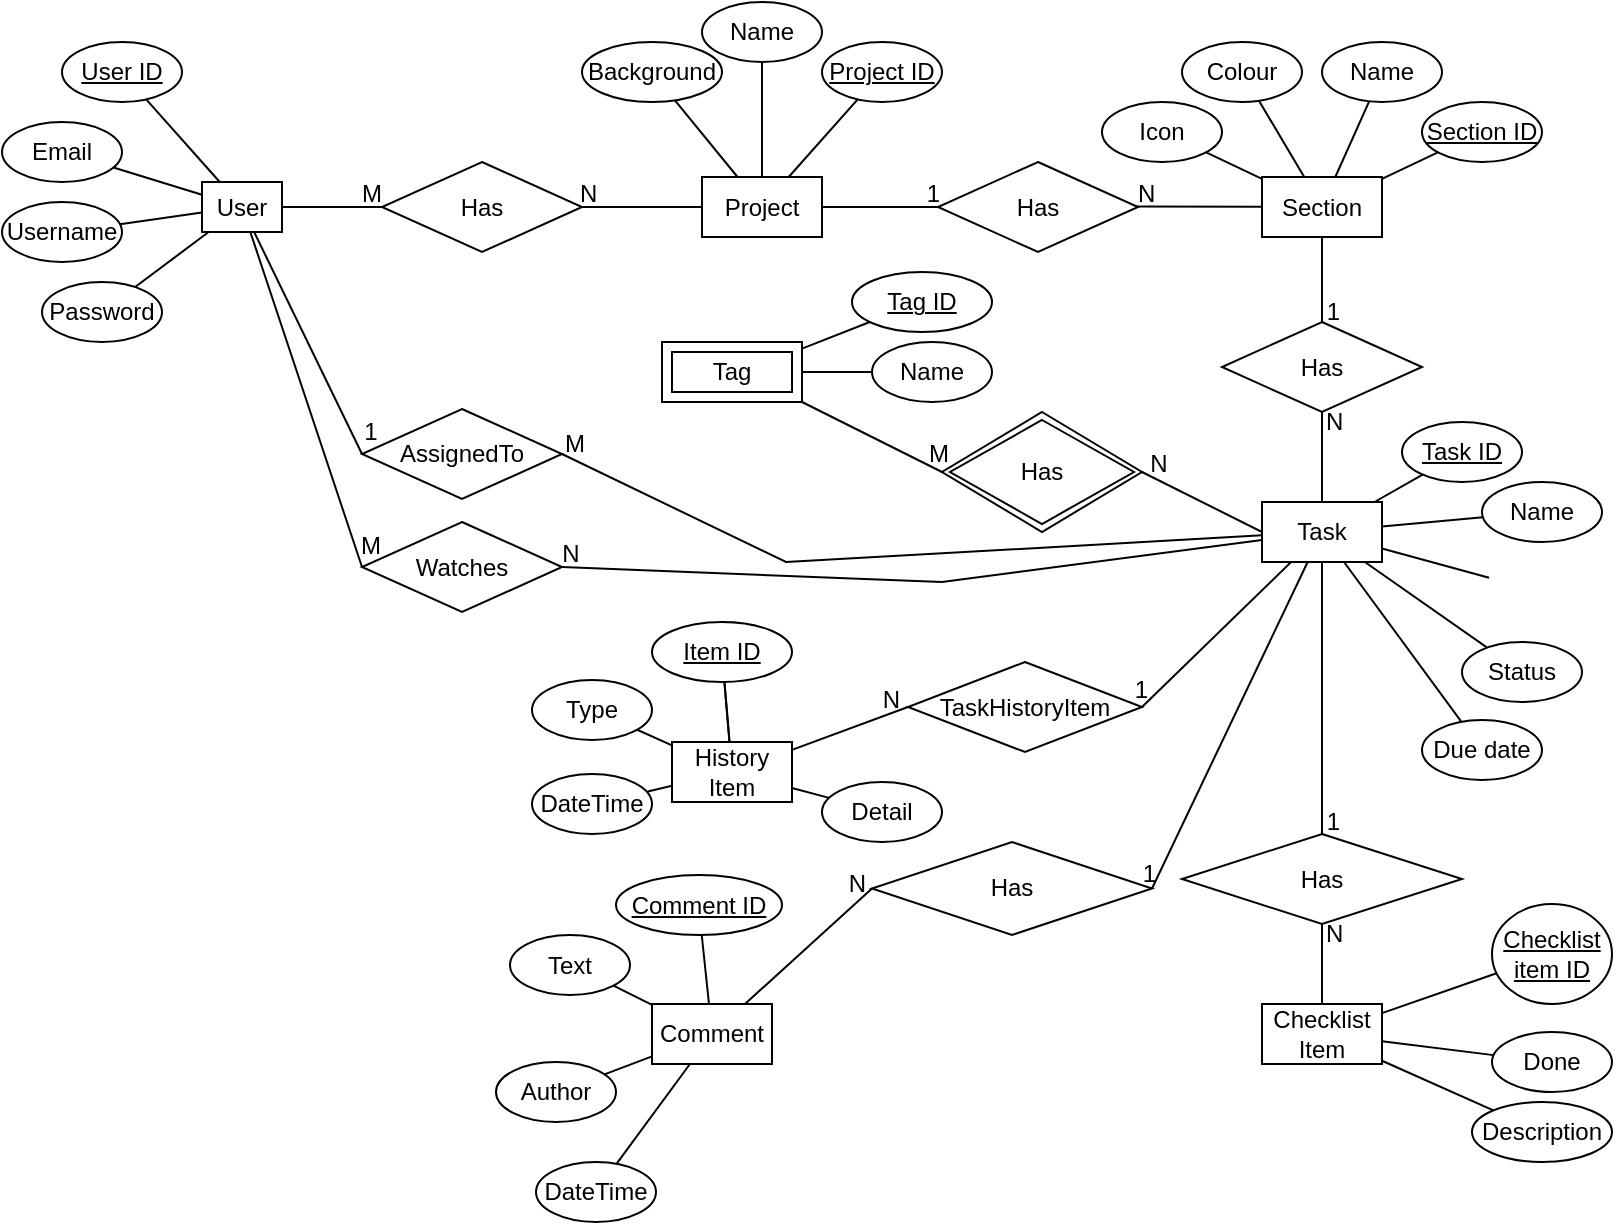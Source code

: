 <mxfile version="15.8.3" type="device"><diagram id="kwYjV5A7UHHbEr7jlPp7" name="Page-1"><mxGraphModel dx="900" dy="856" grid="1" gridSize="10" guides="1" tooltips="1" connect="1" arrows="1" fold="1" page="1" pageScale="1" pageWidth="827" pageHeight="1169" math="0" shadow="0"><root><mxCell id="0"/><mxCell id="1" parent="0"/><mxCell id="SN4RVY51SsA4p3SJtHPb-115" style="edgeStyle=none;rounded=0;orthogonalLoop=1;jettySize=auto;html=1;endArrow=none;endFill=0;entryX=0;entryY=0.5;entryDx=0;entryDy=0;" edge="1" parent="1" source="SN4RVY51SsA4p3SJtHPb-1" target="SN4RVY51SsA4p3SJtHPb-102"><mxGeometry relative="1" as="geometry"/></mxCell><mxCell id="SN4RVY51SsA4p3SJtHPb-1" value="User" style="rounded=0;whiteSpace=wrap;html=1;" vertex="1" parent="1"><mxGeometry x="108" y="130" width="40" height="25" as="geometry"/></mxCell><mxCell id="SN4RVY51SsA4p3SJtHPb-85" style="edgeStyle=none;rounded=0;orthogonalLoop=1;jettySize=auto;html=1;endArrow=none;endFill=0;" edge="1" parent="1" source="SN4RVY51SsA4p3SJtHPb-2" target="SN4RVY51SsA4p3SJtHPb-1"><mxGeometry relative="1" as="geometry"/></mxCell><mxCell id="SN4RVY51SsA4p3SJtHPb-2" value="Username" style="ellipse;whiteSpace=wrap;html=1;" vertex="1" parent="1"><mxGeometry x="8" y="140" width="60" height="30" as="geometry"/></mxCell><mxCell id="SN4RVY51SsA4p3SJtHPb-86" style="edgeStyle=none;rounded=0;orthogonalLoop=1;jettySize=auto;html=1;endArrow=none;endFill=0;" edge="1" parent="1" source="SN4RVY51SsA4p3SJtHPb-4" target="SN4RVY51SsA4p3SJtHPb-1"><mxGeometry relative="1" as="geometry"/></mxCell><mxCell id="SN4RVY51SsA4p3SJtHPb-4" value="Password" style="ellipse;whiteSpace=wrap;html=1;" vertex="1" parent="1"><mxGeometry x="28" y="180" width="60" height="30" as="geometry"/></mxCell><mxCell id="SN4RVY51SsA4p3SJtHPb-84" style="edgeStyle=none;rounded=0;orthogonalLoop=1;jettySize=auto;html=1;endArrow=none;endFill=0;" edge="1" parent="1" source="SN4RVY51SsA4p3SJtHPb-6" target="SN4RVY51SsA4p3SJtHPb-1"><mxGeometry relative="1" as="geometry"/></mxCell><mxCell id="SN4RVY51SsA4p3SJtHPb-6" value="Email" style="ellipse;whiteSpace=wrap;html=1;" vertex="1" parent="1"><mxGeometry x="8" y="100" width="60" height="30" as="geometry"/></mxCell><mxCell id="SN4RVY51SsA4p3SJtHPb-83" style="edgeStyle=none;rounded=0;orthogonalLoop=1;jettySize=auto;html=1;endArrow=none;endFill=0;" edge="1" parent="1" source="SN4RVY51SsA4p3SJtHPb-9" target="SN4RVY51SsA4p3SJtHPb-1"><mxGeometry relative="1" as="geometry"/></mxCell><mxCell id="SN4RVY51SsA4p3SJtHPb-9" value="User ID" style="ellipse;whiteSpace=wrap;html=1;fontStyle=4" vertex="1" parent="1"><mxGeometry x="38" y="60" width="60" height="30" as="geometry"/></mxCell><mxCell id="SN4RVY51SsA4p3SJtHPb-41" style="edgeStyle=none;rounded=0;orthogonalLoop=1;jettySize=auto;html=1;endArrow=none;endFill=0;entryX=0;entryY=0.5;entryDx=0;entryDy=0;" edge="1" parent="1" source="SN4RVY51SsA4p3SJtHPb-11" target="SN4RVY51SsA4p3SJtHPb-37"><mxGeometry relative="1" as="geometry"><mxPoint x="438" y="142.5" as="targetPoint"/></mxGeometry></mxCell><mxCell id="SN4RVY51SsA4p3SJtHPb-11" value="Project" style="rounded=0;whiteSpace=wrap;html=1;" vertex="1" parent="1"><mxGeometry x="358" y="127.5" width="60" height="30" as="geometry"/></mxCell><mxCell id="SN4RVY51SsA4p3SJtHPb-82" style="edgeStyle=none;rounded=0;orthogonalLoop=1;jettySize=auto;html=1;endArrow=none;endFill=0;" edge="1" parent="1" source="SN4RVY51SsA4p3SJtHPb-12" target="SN4RVY51SsA4p3SJtHPb-11"><mxGeometry relative="1" as="geometry"/></mxCell><mxCell id="SN4RVY51SsA4p3SJtHPb-12" value="Project ID" style="ellipse;whiteSpace=wrap;html=1;fontStyle=4" vertex="1" parent="1"><mxGeometry x="418" y="60" width="60" height="30" as="geometry"/></mxCell><mxCell id="SN4RVY51SsA4p3SJtHPb-80" style="edgeStyle=none;rounded=0;orthogonalLoop=1;jettySize=auto;html=1;endArrow=none;endFill=0;" edge="1" parent="1" source="SN4RVY51SsA4p3SJtHPb-14" target="SN4RVY51SsA4p3SJtHPb-11"><mxGeometry relative="1" as="geometry"/></mxCell><mxCell id="SN4RVY51SsA4p3SJtHPb-14" value="Name" style="ellipse;whiteSpace=wrap;html=1;fontStyle=0" vertex="1" parent="1"><mxGeometry x="358" y="40" width="60" height="30" as="geometry"/></mxCell><mxCell id="SN4RVY51SsA4p3SJtHPb-81" style="edgeStyle=none;rounded=0;orthogonalLoop=1;jettySize=auto;html=1;endArrow=none;endFill=0;" edge="1" parent="1" source="SN4RVY51SsA4p3SJtHPb-16" target="SN4RVY51SsA4p3SJtHPb-11"><mxGeometry relative="1" as="geometry"/></mxCell><mxCell id="SN4RVY51SsA4p3SJtHPb-16" value="Background" style="ellipse;whiteSpace=wrap;html=1;fontStyle=0" vertex="1" parent="1"><mxGeometry x="298" y="60" width="70" height="30" as="geometry"/></mxCell><mxCell id="SN4RVY51SsA4p3SJtHPb-43" style="edgeStyle=none;rounded=0;orthogonalLoop=1;jettySize=auto;html=1;endArrow=none;endFill=0;entryX=0.988;entryY=0.495;entryDx=0;entryDy=0;entryPerimeter=0;" edge="1" parent="1" source="SN4RVY51SsA4p3SJtHPb-20" target="SN4RVY51SsA4p3SJtHPb-37"><mxGeometry relative="1" as="geometry"><mxPoint x="578.0" y="150.0" as="targetPoint"/></mxGeometry></mxCell><mxCell id="SN4RVY51SsA4p3SJtHPb-47" style="edgeStyle=none;rounded=0;orthogonalLoop=1;jettySize=auto;html=1;entryX=0.5;entryY=0;entryDx=0;entryDy=0;endArrow=none;endFill=0;" edge="1" parent="1" source="SN4RVY51SsA4p3SJtHPb-20" target="SN4RVY51SsA4p3SJtHPb-46"><mxGeometry relative="1" as="geometry"/></mxCell><mxCell id="SN4RVY51SsA4p3SJtHPb-20" value="Section" style="rounded=0;whiteSpace=wrap;html=1;" vertex="1" parent="1"><mxGeometry x="638" y="127.5" width="60" height="30" as="geometry"/></mxCell><mxCell id="SN4RVY51SsA4p3SJtHPb-22" style="edgeStyle=none;rounded=0;orthogonalLoop=1;jettySize=auto;html=1;entryX=1;entryY=0.5;entryDx=0;entryDy=0;endArrow=none;endFill=0;" edge="1" parent="1" source="SN4RVY51SsA4p3SJtHPb-21" target="SN4RVY51SsA4p3SJtHPb-1"><mxGeometry relative="1" as="geometry"/></mxCell><mxCell id="SN4RVY51SsA4p3SJtHPb-23" style="edgeStyle=none;rounded=0;orthogonalLoop=1;jettySize=auto;html=1;entryX=0;entryY=0.5;entryDx=0;entryDy=0;endArrow=none;endFill=0;" edge="1" parent="1" source="SN4RVY51SsA4p3SJtHPb-21" target="SN4RVY51SsA4p3SJtHPb-11"><mxGeometry relative="1" as="geometry"/></mxCell><mxCell id="SN4RVY51SsA4p3SJtHPb-21" value="Has" style="rhombus;whiteSpace=wrap;html=1;perimeterSpacing=0;" vertex="1" parent="1"><mxGeometry x="198" y="120" width="100" height="45" as="geometry"/></mxCell><mxCell id="SN4RVY51SsA4p3SJtHPb-24" value="M" style="text;html=1;align=right;verticalAlign=middle;resizable=0;points=[];autosize=1;strokeColor=none;fillColor=none;" vertex="1" parent="1"><mxGeometry x="169" y="125.5" width="30" height="20" as="geometry"/></mxCell><mxCell id="SN4RVY51SsA4p3SJtHPb-25" value="N" style="text;html=1;align=left;verticalAlign=middle;resizable=0;points=[];autosize=1;strokeColor=none;fillColor=none;" vertex="1" parent="1"><mxGeometry x="295" y="126" width="20" height="20" as="geometry"/></mxCell><mxCell id="SN4RVY51SsA4p3SJtHPb-76" style="edgeStyle=none;rounded=0;orthogonalLoop=1;jettySize=auto;html=1;endArrow=none;endFill=0;" edge="1" parent="1" source="SN4RVY51SsA4p3SJtHPb-28" target="SN4RVY51SsA4p3SJtHPb-20"><mxGeometry relative="1" as="geometry"/></mxCell><mxCell id="SN4RVY51SsA4p3SJtHPb-28" value="Section ID" style="ellipse;whiteSpace=wrap;html=1;fontStyle=4" vertex="1" parent="1"><mxGeometry x="718" y="90" width="60" height="30" as="geometry"/></mxCell><mxCell id="SN4RVY51SsA4p3SJtHPb-77" style="edgeStyle=none;rounded=0;orthogonalLoop=1;jettySize=auto;html=1;endArrow=none;endFill=0;" edge="1" parent="1" source="SN4RVY51SsA4p3SJtHPb-29" target="SN4RVY51SsA4p3SJtHPb-20"><mxGeometry relative="1" as="geometry"/></mxCell><mxCell id="SN4RVY51SsA4p3SJtHPb-29" value="Name" style="ellipse;whiteSpace=wrap;html=1;fontStyle=0" vertex="1" parent="1"><mxGeometry x="668" y="60" width="60" height="30" as="geometry"/></mxCell><mxCell id="SN4RVY51SsA4p3SJtHPb-78" style="edgeStyle=none;rounded=0;orthogonalLoop=1;jettySize=auto;html=1;endArrow=none;endFill=0;" edge="1" parent="1" source="SN4RVY51SsA4p3SJtHPb-31" target="SN4RVY51SsA4p3SJtHPb-20"><mxGeometry relative="1" as="geometry"/></mxCell><mxCell id="SN4RVY51SsA4p3SJtHPb-31" value="Colour" style="ellipse;whiteSpace=wrap;html=1;fontStyle=0" vertex="1" parent="1"><mxGeometry x="598" y="60" width="60" height="30" as="geometry"/></mxCell><mxCell id="SN4RVY51SsA4p3SJtHPb-79" style="edgeStyle=none;rounded=0;orthogonalLoop=1;jettySize=auto;html=1;endArrow=none;endFill=0;" edge="1" parent="1" source="SN4RVY51SsA4p3SJtHPb-32" target="SN4RVY51SsA4p3SJtHPb-20"><mxGeometry relative="1" as="geometry"/></mxCell><mxCell id="SN4RVY51SsA4p3SJtHPb-32" value="Icon" style="ellipse;whiteSpace=wrap;html=1;fontStyle=0" vertex="1" parent="1"><mxGeometry x="558" y="90" width="60" height="30" as="geometry"/></mxCell><mxCell id="SN4RVY51SsA4p3SJtHPb-37" value="Has" style="rhombus;whiteSpace=wrap;html=1;perimeterSpacing=0;" vertex="1" parent="1"><mxGeometry x="476" y="120" width="100" height="45" as="geometry"/></mxCell><mxCell id="SN4RVY51SsA4p3SJtHPb-38" value="1" style="text;html=1;align=right;verticalAlign=middle;resizable=0;points=[];autosize=1;strokeColor=none;fillColor=none;" vertex="1" parent="1"><mxGeometry x="458" y="126" width="20" height="20" as="geometry"/></mxCell><mxCell id="SN4RVY51SsA4p3SJtHPb-39" value="N" style="text;html=1;align=left;verticalAlign=middle;resizable=0;points=[];autosize=1;strokeColor=none;fillColor=none;" vertex="1" parent="1"><mxGeometry x="574" y="125.5" width="20" height="20" as="geometry"/></mxCell><mxCell id="SN4RVY51SsA4p3SJtHPb-66" style="edgeStyle=none;rounded=0;orthogonalLoop=1;jettySize=auto;html=1;endArrow=none;endFill=0;" edge="1" parent="1" source="SN4RVY51SsA4p3SJtHPb-44" target="SN4RVY51SsA4p3SJtHPb-63"><mxGeometry relative="1" as="geometry"/></mxCell><mxCell id="SN4RVY51SsA4p3SJtHPb-112" style="edgeStyle=none;rounded=0;orthogonalLoop=1;jettySize=auto;html=1;entryX=1;entryY=0.5;entryDx=0;entryDy=0;endArrow=none;endFill=0;" edge="1" parent="1" source="SN4RVY51SsA4p3SJtHPb-44" target="SN4RVY51SsA4p3SJtHPb-102"><mxGeometry relative="1" as="geometry"><Array as="points"><mxPoint x="478" y="330"/></Array></mxGeometry></mxCell><mxCell id="SN4RVY51SsA4p3SJtHPb-125" style="edgeStyle=none;rounded=0;orthogonalLoop=1;jettySize=auto;html=1;entryX=1;entryY=0.5;entryDx=0;entryDy=0;endArrow=none;endFill=0;" edge="1" parent="1" source="SN4RVY51SsA4p3SJtHPb-44" target="SN4RVY51SsA4p3SJtHPb-123"><mxGeometry relative="1" as="geometry"/></mxCell><mxCell id="SN4RVY51SsA4p3SJtHPb-153" style="edgeStyle=none;rounded=0;orthogonalLoop=1;jettySize=auto;html=1;endArrow=none;endFill=0;entryX=1;entryY=0.5;entryDx=0;entryDy=0;" edge="1" parent="1" source="SN4RVY51SsA4p3SJtHPb-44" target="SN4RVY51SsA4p3SJtHPb-152"><mxGeometry relative="1" as="geometry"><Array as="points"><mxPoint x="400" y="320"/></Array></mxGeometry></mxCell><mxCell id="SN4RVY51SsA4p3SJtHPb-44" value="Task" style="rounded=0;whiteSpace=wrap;html=1;" vertex="1" parent="1"><mxGeometry x="638" y="290" width="60" height="30" as="geometry"/></mxCell><mxCell id="SN4RVY51SsA4p3SJtHPb-48" style="edgeStyle=none;rounded=0;orthogonalLoop=1;jettySize=auto;html=1;entryX=0.5;entryY=0;entryDx=0;entryDy=0;endArrow=none;endFill=0;" edge="1" parent="1" source="SN4RVY51SsA4p3SJtHPb-46" target="SN4RVY51SsA4p3SJtHPb-44"><mxGeometry relative="1" as="geometry"/></mxCell><mxCell id="SN4RVY51SsA4p3SJtHPb-46" value="Has" style="rhombus;whiteSpace=wrap;html=1;perimeterSpacing=0;" vertex="1" parent="1"><mxGeometry x="618" y="200" width="100" height="45" as="geometry"/></mxCell><mxCell id="SN4RVY51SsA4p3SJtHPb-49" value="1" style="text;html=1;align=right;verticalAlign=middle;resizable=0;points=[];autosize=1;strokeColor=none;fillColor=none;" vertex="1" parent="1"><mxGeometry x="658" y="185" width="20" height="20" as="geometry"/></mxCell><mxCell id="SN4RVY51SsA4p3SJtHPb-50" value="N" style="text;html=1;align=left;verticalAlign=middle;resizable=0;points=[];autosize=1;strokeColor=none;fillColor=none;" vertex="1" parent="1"><mxGeometry x="668" y="240" width="20" height="20" as="geometry"/></mxCell><mxCell id="SN4RVY51SsA4p3SJtHPb-75" style="edgeStyle=none;rounded=0;orthogonalLoop=1;jettySize=auto;html=1;endArrow=none;endFill=0;" edge="1" parent="1" source="SN4RVY51SsA4p3SJtHPb-51" target="SN4RVY51SsA4p3SJtHPb-44"><mxGeometry relative="1" as="geometry"/></mxCell><mxCell id="SN4RVY51SsA4p3SJtHPb-51" value="Task ID" style="ellipse;whiteSpace=wrap;html=1;fontStyle=4" vertex="1" parent="1"><mxGeometry x="708" y="250" width="60" height="30" as="geometry"/></mxCell><mxCell id="SN4RVY51SsA4p3SJtHPb-74" style="edgeStyle=none;rounded=0;orthogonalLoop=1;jettySize=auto;html=1;endArrow=none;endFill=0;" edge="1" parent="1" source="SN4RVY51SsA4p3SJtHPb-53" target="SN4RVY51SsA4p3SJtHPb-44"><mxGeometry relative="1" as="geometry"/></mxCell><mxCell id="SN4RVY51SsA4p3SJtHPb-53" value="Name" style="ellipse;whiteSpace=wrap;html=1;fontStyle=0" vertex="1" parent="1"><mxGeometry x="748" y="280" width="60" height="30" as="geometry"/></mxCell><mxCell id="SN4RVY51SsA4p3SJtHPb-73" style="edgeStyle=none;rounded=0;orthogonalLoop=1;jettySize=auto;html=1;endArrow=none;endFill=0;" edge="1" parent="1" target="SN4RVY51SsA4p3SJtHPb-44"><mxGeometry relative="1" as="geometry"><mxPoint x="751.556" y="327.917" as="sourcePoint"/></mxGeometry></mxCell><mxCell id="SN4RVY51SsA4p3SJtHPb-62" style="edgeStyle=none;rounded=0;orthogonalLoop=1;jettySize=auto;html=1;endArrow=none;endFill=0;" edge="1" parent="1" source="SN4RVY51SsA4p3SJtHPb-56" target="SN4RVY51SsA4p3SJtHPb-44"><mxGeometry relative="1" as="geometry"/></mxCell><mxCell id="SN4RVY51SsA4p3SJtHPb-56" value="Status" style="ellipse;whiteSpace=wrap;html=1;fontStyle=0" vertex="1" parent="1"><mxGeometry x="738" y="360" width="60" height="30" as="geometry"/></mxCell><mxCell id="SN4RVY51SsA4p3SJtHPb-67" style="edgeStyle=none;rounded=0;orthogonalLoop=1;jettySize=auto;html=1;endArrow=none;endFill=0;" edge="1" parent="1" source="SN4RVY51SsA4p3SJtHPb-57" target="SN4RVY51SsA4p3SJtHPb-63"><mxGeometry relative="1" as="geometry"/></mxCell><mxCell id="SN4RVY51SsA4p3SJtHPb-57" value="Checklist Item" style="rounded=0;whiteSpace=wrap;html=1;" vertex="1" parent="1"><mxGeometry x="638" y="541" width="60" height="30" as="geometry"/></mxCell><mxCell id="SN4RVY51SsA4p3SJtHPb-97" style="edgeStyle=none;rounded=0;orthogonalLoop=1;jettySize=auto;html=1;entryX=0;entryY=0.5;entryDx=0;entryDy=0;endArrow=none;endFill=0;" edge="1" parent="1" target="SN4RVY51SsA4p3SJtHPb-109"><mxGeometry relative="1" as="geometry"><mxPoint x="408" y="240" as="sourcePoint"/><mxPoint x="478" y="274" as="targetPoint"/></mxGeometry></mxCell><mxCell id="SN4RVY51SsA4p3SJtHPb-124" style="edgeStyle=none;rounded=0;orthogonalLoop=1;jettySize=auto;html=1;entryX=0;entryY=0.5;entryDx=0;entryDy=0;endArrow=none;endFill=0;" edge="1" parent="1" source="SN4RVY51SsA4p3SJtHPb-60" target="SN4RVY51SsA4p3SJtHPb-123"><mxGeometry relative="1" as="geometry"/></mxCell><mxCell id="SN4RVY51SsA4p3SJtHPb-135" style="edgeStyle=none;rounded=0;orthogonalLoop=1;jettySize=auto;html=1;endArrow=none;endFill=0;" edge="1" parent="1" source="SN4RVY51SsA4p3SJtHPb-60" target="SN4RVY51SsA4p3SJtHPb-121"><mxGeometry relative="1" as="geometry"/></mxCell><mxCell id="SN4RVY51SsA4p3SJtHPb-60" value="History Item" style="rounded=0;whiteSpace=wrap;html=1;" vertex="1" parent="1"><mxGeometry x="343" y="410" width="60" height="30" as="geometry"/></mxCell><mxCell id="SN4RVY51SsA4p3SJtHPb-63" value="Has" style="rhombus;whiteSpace=wrap;html=1;perimeterSpacing=0;" vertex="1" parent="1"><mxGeometry x="598" y="456" width="140" height="45" as="geometry"/></mxCell><mxCell id="SN4RVY51SsA4p3SJtHPb-64" value="1" style="text;html=1;align=right;verticalAlign=middle;resizable=0;points=[];autosize=1;strokeColor=none;fillColor=none;" vertex="1" parent="1"><mxGeometry x="658" y="440" width="20" height="20" as="geometry"/></mxCell><mxCell id="SN4RVY51SsA4p3SJtHPb-65" value="N" style="text;html=1;align=left;verticalAlign=middle;resizable=0;points=[];autosize=1;strokeColor=none;fillColor=none;" vertex="1" parent="1"><mxGeometry x="668" y="496" width="20" height="20" as="geometry"/></mxCell><mxCell id="SN4RVY51SsA4p3SJtHPb-69" style="edgeStyle=none;rounded=0;orthogonalLoop=1;jettySize=auto;html=1;endArrow=none;endFill=0;" edge="1" parent="1" source="SN4RVY51SsA4p3SJtHPb-68" target="SN4RVY51SsA4p3SJtHPb-57"><mxGeometry relative="1" as="geometry"/></mxCell><mxCell id="SN4RVY51SsA4p3SJtHPb-68" value="Checklist item ID" style="ellipse;whiteSpace=wrap;html=1;fontStyle=4" vertex="1" parent="1"><mxGeometry x="753" y="491" width="60" height="50" as="geometry"/></mxCell><mxCell id="SN4RVY51SsA4p3SJtHPb-71" style="edgeStyle=none;rounded=0;orthogonalLoop=1;jettySize=auto;html=1;endArrow=none;endFill=0;" edge="1" parent="1" source="SN4RVY51SsA4p3SJtHPb-70" target="SN4RVY51SsA4p3SJtHPb-57"><mxGeometry relative="1" as="geometry"/></mxCell><mxCell id="SN4RVY51SsA4p3SJtHPb-70" value="Done" style="ellipse;whiteSpace=wrap;html=1;fontStyle=0" vertex="1" parent="1"><mxGeometry x="753" y="555" width="60" height="30" as="geometry"/></mxCell><mxCell id="SN4RVY51SsA4p3SJtHPb-89" style="edgeStyle=none;rounded=0;orthogonalLoop=1;jettySize=auto;html=1;endArrow=none;endFill=0;" edge="1" parent="1" source="SN4RVY51SsA4p3SJtHPb-88" target="SN4RVY51SsA4p3SJtHPb-57"><mxGeometry relative="1" as="geometry"/></mxCell><mxCell id="SN4RVY51SsA4p3SJtHPb-88" value="Description" style="ellipse;whiteSpace=wrap;html=1;fontStyle=0" vertex="1" parent="1"><mxGeometry x="743" y="590" width="70" height="30" as="geometry"/></mxCell><mxCell id="SN4RVY51SsA4p3SJtHPb-91" style="edgeStyle=none;rounded=0;orthogonalLoop=1;jettySize=auto;html=1;endArrow=none;endFill=0;" edge="1" parent="1" source="SN4RVY51SsA4p3SJtHPb-90"><mxGeometry relative="1" as="geometry"><mxPoint x="408" y="213.333" as="targetPoint"/></mxGeometry></mxCell><mxCell id="SN4RVY51SsA4p3SJtHPb-90" value="Tag ID" style="ellipse;whiteSpace=wrap;html=1;align=center;verticalAlign=middle;fontStyle=4" vertex="1" parent="1"><mxGeometry x="433" y="175" width="70" height="30" as="geometry"/></mxCell><mxCell id="SN4RVY51SsA4p3SJtHPb-93" style="edgeStyle=none;rounded=0;orthogonalLoop=1;jettySize=auto;html=1;endArrow=none;endFill=0;" edge="1" parent="1" source="SN4RVY51SsA4p3SJtHPb-92"><mxGeometry relative="1" as="geometry"><mxPoint x="408" y="225" as="targetPoint"/></mxGeometry></mxCell><mxCell id="SN4RVY51SsA4p3SJtHPb-92" value="Name" style="ellipse;whiteSpace=wrap;html=1;fontStyle=0" vertex="1" parent="1"><mxGeometry x="443" y="210" width="60" height="30" as="geometry"/></mxCell><mxCell id="SN4RVY51SsA4p3SJtHPb-98" style="edgeStyle=none;rounded=0;orthogonalLoop=1;jettySize=auto;html=1;entryX=0;entryY=0.5;entryDx=0;entryDy=0;endArrow=none;endFill=0;exitX=1;exitY=0.5;exitDx=0;exitDy=0;" edge="1" parent="1" source="SN4RVY51SsA4p3SJtHPb-109" target="SN4RVY51SsA4p3SJtHPb-44"><mxGeometry relative="1" as="geometry"><mxPoint x="578" y="274" as="sourcePoint"/></mxGeometry></mxCell><mxCell id="SN4RVY51SsA4p3SJtHPb-99" value="M" style="text;html=1;align=center;verticalAlign=middle;resizable=0;points=[];autosize=1;strokeColor=none;fillColor=none;" vertex="1" parent="1"><mxGeometry x="461" y="256" width="30" height="20" as="geometry"/></mxCell><mxCell id="SN4RVY51SsA4p3SJtHPb-100" value="N" style="text;html=1;align=center;verticalAlign=middle;resizable=0;points=[];autosize=1;strokeColor=none;fillColor=none;" vertex="1" parent="1"><mxGeometry x="576" y="261" width="20" height="20" as="geometry"/></mxCell><mxCell id="SN4RVY51SsA4p3SJtHPb-102" value="Watches" style="rhombus;whiteSpace=wrap;html=1;perimeterSpacing=0;" vertex="1" parent="1"><mxGeometry x="188" y="300" width="100" height="45" as="geometry"/></mxCell><mxCell id="SN4RVY51SsA4p3SJtHPb-109" value="Has" style="shape=rhombus;double=1;perimeter=rhombusPerimeter;whiteSpace=wrap;html=1;align=center;rounded=0;shadow=0;sketch=0;fillColor=default;" vertex="1" parent="1"><mxGeometry x="478" y="245" width="100" height="60" as="geometry"/></mxCell><mxCell id="SN4RVY51SsA4p3SJtHPb-110" value="Tag" style="shape=ext;margin=3;double=1;whiteSpace=wrap;html=1;align=center;rounded=0;shadow=0;sketch=0;fillColor=default;fixDash=0;" vertex="1" parent="1"><mxGeometry x="338" y="210" width="70" height="30" as="geometry"/></mxCell><mxCell id="SN4RVY51SsA4p3SJtHPb-116" value="M" style="text;html=1;align=center;verticalAlign=middle;resizable=0;points=[];autosize=1;strokeColor=none;fillColor=none;" vertex="1" parent="1"><mxGeometry x="177" y="302" width="30" height="20" as="geometry"/></mxCell><mxCell id="SN4RVY51SsA4p3SJtHPb-117" value="N" style="text;html=1;align=center;verticalAlign=middle;resizable=0;points=[];autosize=1;strokeColor=none;fillColor=none;" vertex="1" parent="1"><mxGeometry x="282" y="306" width="20" height="20" as="geometry"/></mxCell><mxCell id="SN4RVY51SsA4p3SJtHPb-122" style="edgeStyle=none;rounded=0;orthogonalLoop=1;jettySize=auto;html=1;endArrow=none;endFill=0;" edge="1" parent="1" source="SN4RVY51SsA4p3SJtHPb-121" target="SN4RVY51SsA4p3SJtHPb-60"><mxGeometry relative="1" as="geometry"/></mxCell><mxCell id="SN4RVY51SsA4p3SJtHPb-121" value="Item ID" style="ellipse;whiteSpace=wrap;html=1;align=center;verticalAlign=middle;fontStyle=4" vertex="1" parent="1"><mxGeometry x="333" y="350" width="70" height="30" as="geometry"/></mxCell><mxCell id="SN4RVY51SsA4p3SJtHPb-123" value="TaskHistoryItem" style="rhombus;whiteSpace=wrap;html=1;perimeterSpacing=0;" vertex="1" parent="1"><mxGeometry x="461" y="370" width="117" height="45" as="geometry"/></mxCell><mxCell id="SN4RVY51SsA4p3SJtHPb-126" value="1" style="text;html=1;align=right;verticalAlign=middle;resizable=0;points=[];autosize=1;strokeColor=none;fillColor=none;" vertex="1" parent="1"><mxGeometry x="562" y="374" width="20" height="20" as="geometry"/></mxCell><mxCell id="SN4RVY51SsA4p3SJtHPb-127" value="N" style="text;html=1;align=right;verticalAlign=middle;resizable=0;points=[];autosize=1;strokeColor=none;fillColor=none;" vertex="1" parent="1"><mxGeometry x="438" y="379" width="20" height="20" as="geometry"/></mxCell><mxCell id="SN4RVY51SsA4p3SJtHPb-129" style="edgeStyle=none;rounded=0;orthogonalLoop=1;jettySize=auto;html=1;endArrow=none;endFill=0;" edge="1" parent="1" source="SN4RVY51SsA4p3SJtHPb-128" target="SN4RVY51SsA4p3SJtHPb-60"><mxGeometry relative="1" as="geometry"/></mxCell><mxCell id="SN4RVY51SsA4p3SJtHPb-128" value="Type" style="ellipse;whiteSpace=wrap;html=1;fontStyle=0" vertex="1" parent="1"><mxGeometry x="273" y="379" width="60" height="30" as="geometry"/></mxCell><mxCell id="SN4RVY51SsA4p3SJtHPb-131" style="edgeStyle=none;rounded=0;orthogonalLoop=1;jettySize=auto;html=1;endArrow=none;endFill=0;" edge="1" parent="1" source="SN4RVY51SsA4p3SJtHPb-130" target="SN4RVY51SsA4p3SJtHPb-60"><mxGeometry relative="1" as="geometry"/></mxCell><mxCell id="SN4RVY51SsA4p3SJtHPb-130" value="DateTime" style="ellipse;whiteSpace=wrap;html=1;fontStyle=0" vertex="1" parent="1"><mxGeometry x="273" y="426" width="60" height="30" as="geometry"/></mxCell><mxCell id="SN4RVY51SsA4p3SJtHPb-136" style="edgeStyle=none;rounded=0;orthogonalLoop=1;jettySize=auto;html=1;endArrow=none;endFill=0;exitX=1;exitY=0.5;exitDx=0;exitDy=0;" edge="1" parent="1" source="SN4RVY51SsA4p3SJtHPb-133" target="SN4RVY51SsA4p3SJtHPb-44"><mxGeometry relative="1" as="geometry"/></mxCell><mxCell id="SN4RVY51SsA4p3SJtHPb-133" value="Has" style="rhombus;whiteSpace=wrap;html=1;perimeterSpacing=0;" vertex="1" parent="1"><mxGeometry x="443" y="460" width="140" height="46.5" as="geometry"/></mxCell><mxCell id="SN4RVY51SsA4p3SJtHPb-137" style="edgeStyle=none;rounded=0;orthogonalLoop=1;jettySize=auto;html=1;entryX=0;entryY=0.5;entryDx=0;entryDy=0;endArrow=none;endFill=0;" edge="1" parent="1" source="SN4RVY51SsA4p3SJtHPb-134" target="SN4RVY51SsA4p3SJtHPb-133"><mxGeometry relative="1" as="geometry"/></mxCell><mxCell id="SN4RVY51SsA4p3SJtHPb-134" value="Comment" style="rounded=0;whiteSpace=wrap;html=1;" vertex="1" parent="1"><mxGeometry x="333" y="541" width="60" height="30" as="geometry"/></mxCell><mxCell id="SN4RVY51SsA4p3SJtHPb-139" value="1" style="text;html=1;align=right;verticalAlign=middle;resizable=0;points=[];autosize=1;strokeColor=none;fillColor=none;" vertex="1" parent="1"><mxGeometry x="566" y="466" width="20" height="20" as="geometry"/></mxCell><mxCell id="SN4RVY51SsA4p3SJtHPb-140" value="N" style="text;html=1;align=right;verticalAlign=middle;resizable=0;points=[];autosize=1;strokeColor=none;fillColor=none;" vertex="1" parent="1"><mxGeometry x="421" y="471" width="20" height="20" as="geometry"/></mxCell><mxCell id="SN4RVY51SsA4p3SJtHPb-143" style="edgeStyle=none;rounded=0;orthogonalLoop=1;jettySize=auto;html=1;endArrow=none;endFill=0;" edge="1" parent="1" source="SN4RVY51SsA4p3SJtHPb-142" target="SN4RVY51SsA4p3SJtHPb-134"><mxGeometry relative="1" as="geometry"/></mxCell><mxCell id="SN4RVY51SsA4p3SJtHPb-142" value="Comment ID" style="ellipse;whiteSpace=wrap;html=1;align=center;verticalAlign=middle;fontStyle=4" vertex="1" parent="1"><mxGeometry x="315" y="476.5" width="83" height="30" as="geometry"/></mxCell><mxCell id="SN4RVY51SsA4p3SJtHPb-145" style="edgeStyle=none;rounded=0;orthogonalLoop=1;jettySize=auto;html=1;endArrow=none;endFill=0;" edge="1" parent="1" source="SN4RVY51SsA4p3SJtHPb-144" target="SN4RVY51SsA4p3SJtHPb-134"><mxGeometry relative="1" as="geometry"/></mxCell><mxCell id="SN4RVY51SsA4p3SJtHPb-144" value="Text" style="ellipse;whiteSpace=wrap;html=1;fontStyle=0" vertex="1" parent="1"><mxGeometry x="262" y="506.5" width="60" height="30" as="geometry"/></mxCell><mxCell id="SN4RVY51SsA4p3SJtHPb-147" style="edgeStyle=none;rounded=0;orthogonalLoop=1;jettySize=auto;html=1;endArrow=none;endFill=0;" edge="1" parent="1" source="SN4RVY51SsA4p3SJtHPb-146" target="SN4RVY51SsA4p3SJtHPb-134"><mxGeometry relative="1" as="geometry"/></mxCell><mxCell id="SN4RVY51SsA4p3SJtHPb-146" value="Author" style="ellipse;whiteSpace=wrap;html=1;fontStyle=0" vertex="1" parent="1"><mxGeometry x="255" y="570" width="60" height="30" as="geometry"/></mxCell><mxCell id="SN4RVY51SsA4p3SJtHPb-149" style="edgeStyle=none;rounded=0;orthogonalLoop=1;jettySize=auto;html=1;endArrow=none;endFill=0;" edge="1" parent="1" source="SN4RVY51SsA4p3SJtHPb-148" target="SN4RVY51SsA4p3SJtHPb-134"><mxGeometry relative="1" as="geometry"/></mxCell><mxCell id="SN4RVY51SsA4p3SJtHPb-148" value="DateTime" style="ellipse;whiteSpace=wrap;html=1;fontStyle=0" vertex="1" parent="1"><mxGeometry x="275" y="620" width="60" height="30" as="geometry"/></mxCell><mxCell id="SN4RVY51SsA4p3SJtHPb-151" style="edgeStyle=none;rounded=0;orthogonalLoop=1;jettySize=auto;html=1;endArrow=none;endFill=0;" edge="1" parent="1" source="SN4RVY51SsA4p3SJtHPb-150" target="SN4RVY51SsA4p3SJtHPb-44"><mxGeometry relative="1" as="geometry"/></mxCell><mxCell id="SN4RVY51SsA4p3SJtHPb-150" value="Due date" style="ellipse;whiteSpace=wrap;html=1;fontStyle=0" vertex="1" parent="1"><mxGeometry x="718" y="399" width="60" height="30" as="geometry"/></mxCell><mxCell id="SN4RVY51SsA4p3SJtHPb-154" style="edgeStyle=none;rounded=0;orthogonalLoop=1;jettySize=auto;html=1;endArrow=none;endFill=0;exitX=0;exitY=0.5;exitDx=0;exitDy=0;" edge="1" parent="1" source="SN4RVY51SsA4p3SJtHPb-152" target="SN4RVY51SsA4p3SJtHPb-1"><mxGeometry relative="1" as="geometry"/></mxCell><mxCell id="SN4RVY51SsA4p3SJtHPb-152" value="AssignedTo" style="rhombus;whiteSpace=wrap;html=1;perimeterSpacing=0;" vertex="1" parent="1"><mxGeometry x="188" y="243.5" width="100" height="45" as="geometry"/></mxCell><mxCell id="SN4RVY51SsA4p3SJtHPb-155" value="1" style="text;html=1;align=center;verticalAlign=middle;resizable=0;points=[];autosize=1;strokeColor=none;fillColor=none;" vertex="1" parent="1"><mxGeometry x="182" y="245" width="20" height="20" as="geometry"/></mxCell><mxCell id="SN4RVY51SsA4p3SJtHPb-156" value="M" style="text;html=1;align=center;verticalAlign=middle;resizable=0;points=[];autosize=1;strokeColor=none;fillColor=none;" vertex="1" parent="1"><mxGeometry x="279" y="251" width="30" height="20" as="geometry"/></mxCell><mxCell id="SN4RVY51SsA4p3SJtHPb-158" style="edgeStyle=none;rounded=0;orthogonalLoop=1;jettySize=auto;html=1;endArrow=none;endFill=0;" edge="1" parent="1" source="SN4RVY51SsA4p3SJtHPb-157" target="SN4RVY51SsA4p3SJtHPb-60"><mxGeometry relative="1" as="geometry"/></mxCell><mxCell id="SN4RVY51SsA4p3SJtHPb-157" value="Detail" style="ellipse;whiteSpace=wrap;html=1;fontStyle=0" vertex="1" parent="1"><mxGeometry x="418" y="430" width="60" height="30" as="geometry"/></mxCell></root></mxGraphModel></diagram></mxfile>